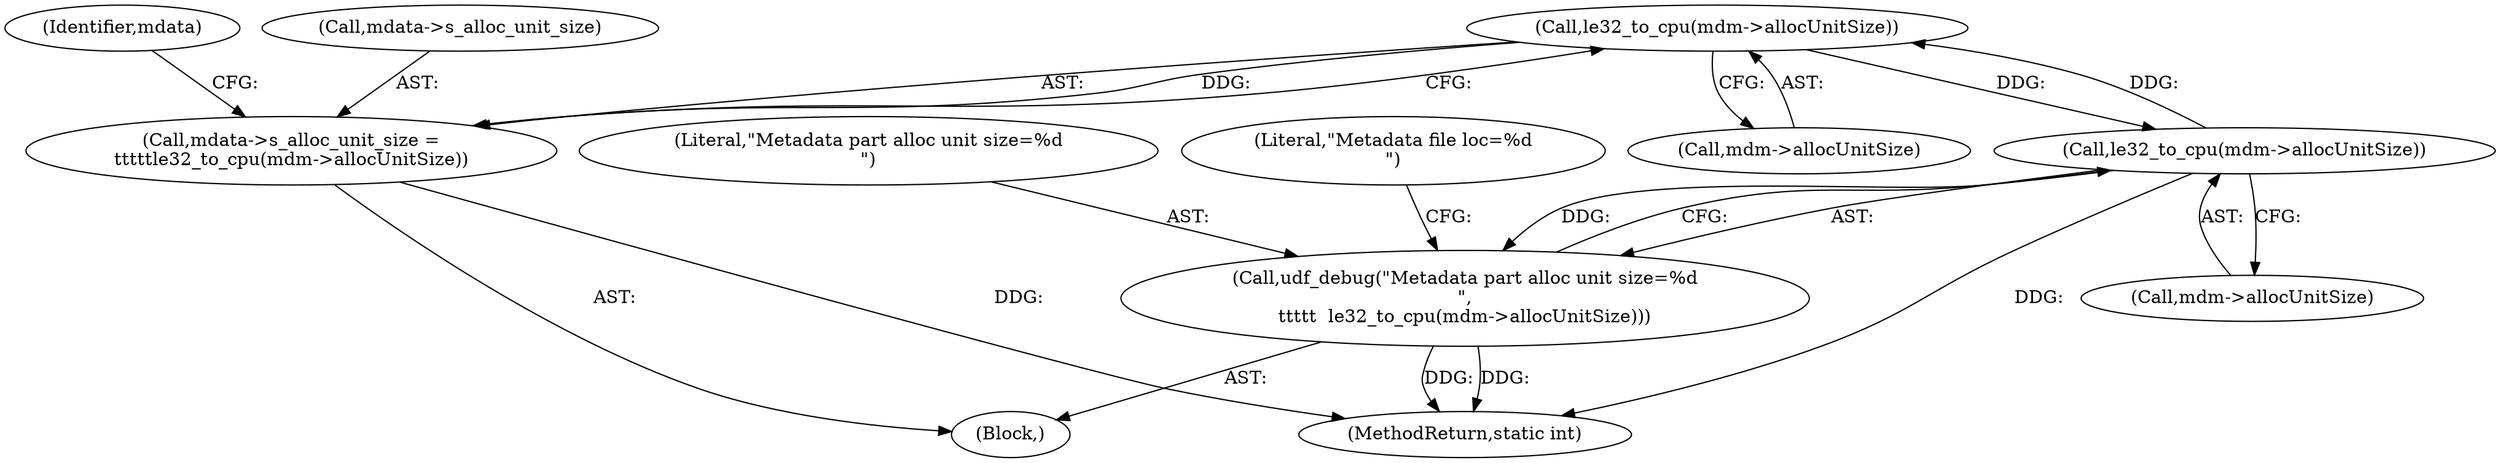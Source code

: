 digraph "0_linux_adee11b2085bee90bd8f4f52123ffb07882d6256@pointer" {
"1000537" [label="(Call,le32_to_cpu(mdm->allocUnitSize))"];
"1000579" [label="(Call,le32_to_cpu(mdm->allocUnitSize))"];
"1000537" [label="(Call,le32_to_cpu(mdm->allocUnitSize))"];
"1000533" [label="(Call,mdata->s_alloc_unit_size =\n\t\t\t\t\tle32_to_cpu(mdm->allocUnitSize))"];
"1000577" [label="(Call,udf_debug(\"Metadata part alloc unit size=%d\n\",\n\t\t\t\t\t  le32_to_cpu(mdm->allocUnitSize)))"];
"1000533" [label="(Call,mdata->s_alloc_unit_size =\n\t\t\t\t\tle32_to_cpu(mdm->allocUnitSize))"];
"1000537" [label="(Call,le32_to_cpu(mdm->allocUnitSize))"];
"1000578" [label="(Literal,\"Metadata part alloc unit size=%d\n\")"];
"1000534" [label="(Call,mdata->s_alloc_unit_size)"];
"1000584" [label="(Literal,\"Metadata file loc=%d\n\")"];
"1000691" [label="(MethodReturn,static int)"];
"1000473" [label="(Block,)"];
"1000577" [label="(Call,udf_debug(\"Metadata part alloc unit size=%d\n\",\n\t\t\t\t\t  le32_to_cpu(mdm->allocUnitSize)))"];
"1000580" [label="(Call,mdm->allocUnitSize)"];
"1000543" [label="(Identifier,mdata)"];
"1000579" [label="(Call,le32_to_cpu(mdm->allocUnitSize))"];
"1000538" [label="(Call,mdm->allocUnitSize)"];
"1000537" -> "1000533"  [label="AST: "];
"1000537" -> "1000538"  [label="CFG: "];
"1000538" -> "1000537"  [label="AST: "];
"1000533" -> "1000537"  [label="CFG: "];
"1000537" -> "1000533"  [label="DDG: "];
"1000579" -> "1000537"  [label="DDG: "];
"1000537" -> "1000579"  [label="DDG: "];
"1000579" -> "1000577"  [label="AST: "];
"1000579" -> "1000580"  [label="CFG: "];
"1000580" -> "1000579"  [label="AST: "];
"1000577" -> "1000579"  [label="CFG: "];
"1000579" -> "1000691"  [label="DDG: "];
"1000579" -> "1000577"  [label="DDG: "];
"1000533" -> "1000473"  [label="AST: "];
"1000534" -> "1000533"  [label="AST: "];
"1000543" -> "1000533"  [label="CFG: "];
"1000533" -> "1000691"  [label="DDG: "];
"1000577" -> "1000473"  [label="AST: "];
"1000578" -> "1000577"  [label="AST: "];
"1000584" -> "1000577"  [label="CFG: "];
"1000577" -> "1000691"  [label="DDG: "];
"1000577" -> "1000691"  [label="DDG: "];
}

